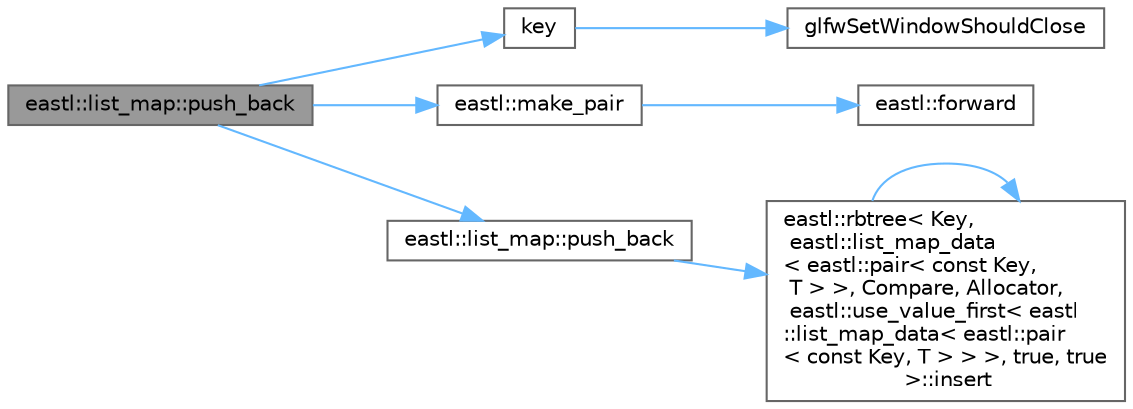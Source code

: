 digraph "eastl::list_map::push_back"
{
 // LATEX_PDF_SIZE
  bgcolor="transparent";
  edge [fontname=Helvetica,fontsize=10,labelfontname=Helvetica,labelfontsize=10];
  node [fontname=Helvetica,fontsize=10,shape=box,height=0.2,width=0.4];
  rankdir="LR";
  Node1 [id="Node000001",label="eastl::list_map::push_back",height=0.2,width=0.4,color="gray40", fillcolor="grey60", style="filled", fontcolor="black",tooltip=" "];
  Node1 -> Node2 [id="edge8_Node000001_Node000002",color="steelblue1",style="solid",tooltip=" "];
  Node2 [id="Node000002",label="key",height=0.2,width=0.4,color="grey40", fillcolor="white", style="filled",URL="$gears_8c.html#accd6b5b92b78666e36543412d4ac14cd",tooltip=" "];
  Node2 -> Node3 [id="edge9_Node000002_Node000003",color="steelblue1",style="solid",tooltip=" "];
  Node3 [id="Node000003",label="glfwSetWindowShouldClose",height=0.2,width=0.4,color="grey40", fillcolor="white", style="filled",URL="$group__window.html#ga1cadeda7a1e2f224e06a8415d30741aa",tooltip="Sets the close flag of the specified window."];
  Node1 -> Node4 [id="edge10_Node000001_Node000004",color="steelblue1",style="solid",tooltip=" "];
  Node4 [id="Node000004",label="eastl::make_pair",height=0.2,width=0.4,color="grey40", fillcolor="white", style="filled",URL="$namespaceeastl.html#a4d8e782cad3b02b65aab0d19b8b808aa",tooltip=" "];
  Node4 -> Node5 [id="edge11_Node000004_Node000005",color="steelblue1",style="solid",tooltip=" "];
  Node5 [id="Node000005",label="eastl::forward",height=0.2,width=0.4,color="grey40", fillcolor="white", style="filled",URL="$namespaceeastl.html#a36662e86289d74a927ced4b51496fce5",tooltip=" "];
  Node1 -> Node6 [id="edge12_Node000001_Node000006",color="steelblue1",style="solid",tooltip=" "];
  Node6 [id="Node000006",label="eastl::list_map::push_back",height=0.2,width=0.4,color="grey40", fillcolor="white", style="filled",URL="$classeastl_1_1list__map.html#ac4c4db6d53ee4216e11f8b3ab9b40133",tooltip=" "];
  Node6 -> Node7 [id="edge13_Node000006_Node000007",color="steelblue1",style="solid",tooltip=" "];
  Node7 [id="Node000007",label="eastl::rbtree\< Key,\l eastl::list_map_data\l\< eastl::pair\< const Key,\l T \> \>, Compare, Allocator,\l eastl::use_value_first\< eastl\l::list_map_data\< eastl::pair\l\< const Key, T \> \> \>, true, true\l \>::insert",height=0.2,width=0.4,color="grey40", fillcolor="white", style="filled",URL="$classeastl_1_1rbtree.html#a3f12d5cb550b4d4d63645bea5ac9a682",tooltip=" "];
  Node7 -> Node7 [id="edge14_Node000007_Node000007",color="steelblue1",style="solid",tooltip=" "];
}
